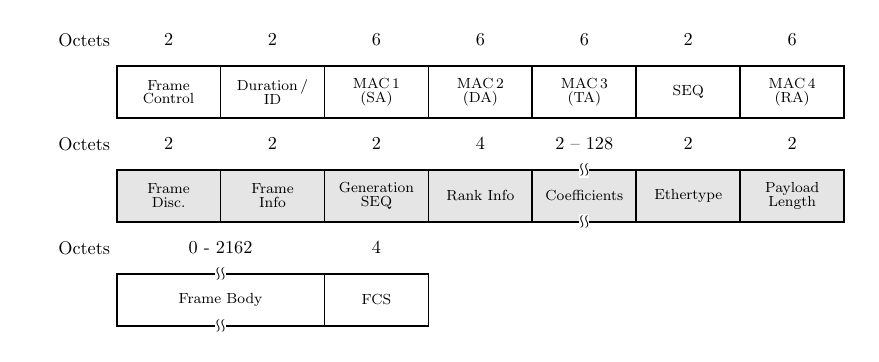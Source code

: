 \tikzstyle{field}=[rectangle,draw=black,line width=1pt,align=center,font=\footnotesize,minimum height=1cm]
\linespread{0.8}

\scalebox{.66}{
\begin{tikzpicture}[>=latex]
	\node[field,minimum width=2cm] at (0,0) {Frame\\Control};
	\node[field,minimum width=2cm] at (2,0) {Duration\,/\\ID};
	\node[field,minimum width=2cm] at (4,0) {MAC\,1\\(SA)};
	\node[field,minimum width=2cm] at (6,0) {MAC\,2\\(DA)};
	\node[field,minimum width=2cm] at (8,0) {MAC\,3\\(TA)};
	\node[field,minimum width=2cm] at (10,0) {SEQ};
	\node[field,minimum width=2cm] at (12,0) {MAC\,4\\(RA)};

	\node[field,minimum width=2cm,fill=black!10] at (0,-2) {Frame\\Disc.};
	\node[field,minimum width=2cm,fill=black!10] at (2,-2) {Frame\\Info};
	\node[field,minimum width=2cm,fill=black!10] at (4,-2) {Generation\\SEQ};
	\node[field,minimum width=2cm,fill=black!10] at (6,-2) {Rank Info};
	\node[field,minimum width=2cm,fill=black!10] at (8,-2) {Coefficients};
	\node[field,minimum width=2cm,fill=black!10] at (10,-2) {Ethertype};
	\node[field,minimum width=2cm,fill=black!10] at (12,-2) {Payload\\Length};

	\node[field,minimum width=4cm] at (1,-4) {Frame Body};
	\node[field,minimum width=2cm] at (4,-4) {FCS};
	
	\node[rectangle,fill=white,inner sep=0pt] at (8,-1.5) {\reflectbox{$\wr\wr$}};
	\node[rectangle,fill=white,inner sep=0pt] at (8,-2.5) {\reflectbox{$\wr\wr$}};

	\node[rectangle,fill=white,inner sep=0pt] at (1,-3.5) {\reflectbox{$\wr\wr$}};
	\node[rectangle,fill=white,inner sep=0pt] at (1,-4.5) {\reflectbox{$\wr\wr$}};

	\node[left] at (-1,1) {Octets};
	\node at (0,1) {2};
	\node at (2,1) {2};
	\node at (4,1) {6};
	\node at (6,1) {6};
	\node at (8,1) {6};
	\node at (10,1) {2};
	\node at (12,1) {6};
	
	\node[left] at (-1,-1) {Octets};
	\node at (0,-1) {2};
	\node at (2,-1) {2};
	\node at (4,-1) {2};
	\node at (6,-1) {4};
	\node at (8,-1) {2 -- 128};
	\node at (10,-1) {2};
	\node at (12,-1) {2};

	\node[left] at (-1,-3) {Octets};
	\node at (1,-3) {0 - 2162};
	\node at (4,-3) {4};

	%\draw[line width=1pt,|<->|] (14,1.2) -- +(0,-1.7);
	%\node[right,align=left] at (14.2,.35) {Generic IEEE\,802.11 header\\(30\,\unit{Byte})};
	
	%\draw[line width=1pt,|<->|] (14,-.8) -- +(0,-1.7);
	%\node[right,align=left] at (14.2,-1.65) {moep80211 header\\(16 -- 142\,\unit{Byte})};

%	\draw[line width=1pt,|<->|] (-1,-1) -- node[below] {IEEE\,802.11 MAC Header} +(14,0);

\end{tikzpicture}
}

